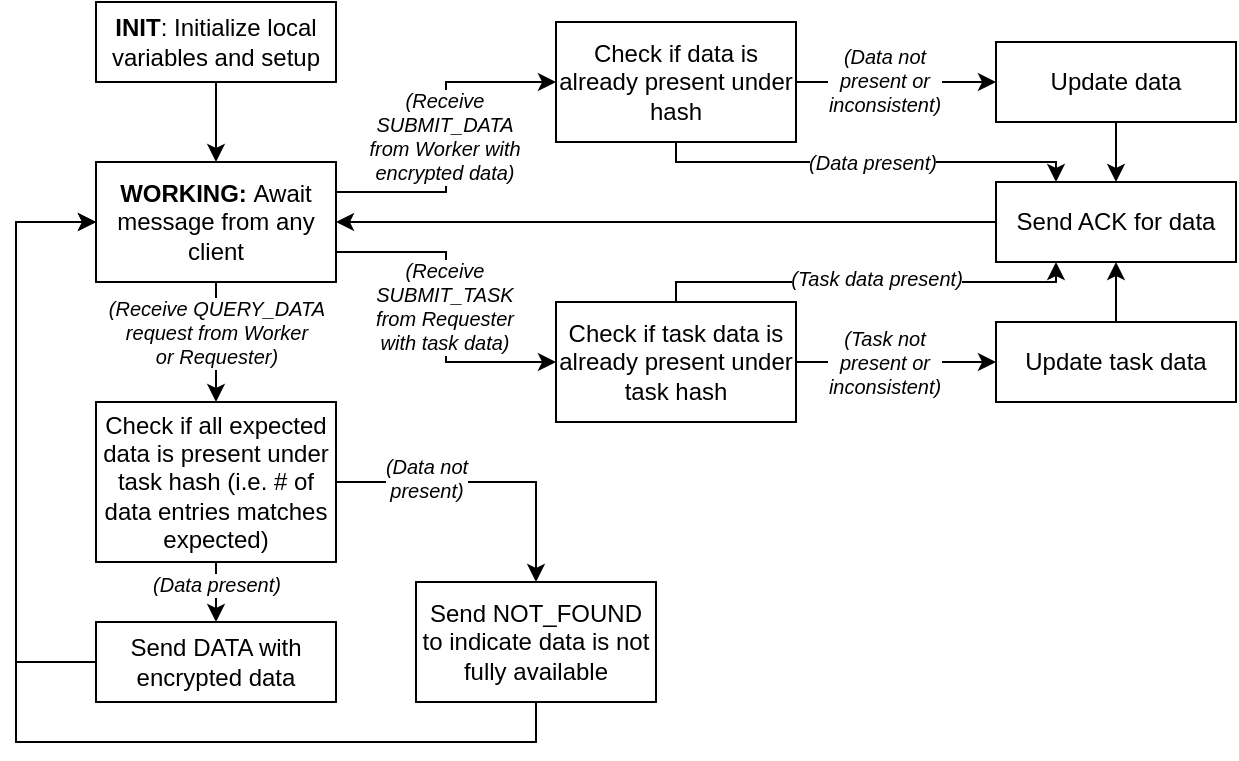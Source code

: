 <mxfile version="23.1.5" type="device">
  <diagram name="Page-1" id="bkfuRXXn7F634Q0itgpS">
    <mxGraphModel dx="819" dy="426" grid="1" gridSize="10" guides="1" tooltips="1" connect="1" arrows="1" fold="1" page="1" pageScale="1" pageWidth="850" pageHeight="1100" math="0" shadow="0">
      <root>
        <mxCell id="0" />
        <mxCell id="1" parent="0" />
        <mxCell id="Ztz0KvG_AUk8K8EOmz-n-142" style="edgeStyle=orthogonalEdgeStyle;rounded=0;orthogonalLoop=1;jettySize=auto;html=1;exitX=1;exitY=0.5;exitDx=0;exitDy=0;entryX=0;entryY=0.5;entryDx=0;entryDy=0;" parent="1" target="Ztz0KvG_AUk8K8EOmz-n-141" edge="1">
          <mxGeometry relative="1" as="geometry">
            <mxPoint x="370" y="530" as="sourcePoint" />
          </mxGeometry>
        </mxCell>
        <mxCell id="Ztz0KvG_AUk8K8EOmz-n-143" value="&lt;div style=&quot;font-size: 10px;&quot;&gt;&lt;font style=&quot;font-size: 10px;&quot;&gt;&lt;i&gt;(Receive initial&lt;br&gt;&lt;/i&gt;&lt;/font&gt;&lt;/div&gt;&lt;div style=&quot;font-size: 10px;&quot;&gt;&lt;font style=&quot;font-size: 10px;&quot;&gt;&lt;i&gt;query from&lt;/i&gt;&lt;/font&gt;&lt;/div&gt;&lt;div style=&quot;font-size: 10px;&quot;&gt;&lt;font style=&quot;font-size: 10px;&quot;&gt;&lt;i&gt;Requester)&lt;br&gt;&lt;/i&gt;&lt;/font&gt;&lt;/div&gt;" style="edgeLabel;html=1;align=center;verticalAlign=middle;resizable=0;points=[];" parent="Ztz0KvG_AUk8K8EOmz-n-142" vertex="1" connectable="0">
          <mxGeometry x="-0.289" y="-1" relative="1" as="geometry">
            <mxPoint x="10" y="-1" as="offset" />
          </mxGeometry>
        </mxCell>
        <mxCell id="hrUg8tfIxs5tt2dFMBXB-127" style="edgeStyle=orthogonalEdgeStyle;rounded=0;orthogonalLoop=1;jettySize=auto;html=1;exitX=1;exitY=0.5;exitDx=0;exitDy=0;entryX=0;entryY=0.5;entryDx=0;entryDy=0;" edge="1" parent="1" target="hrUg8tfIxs5tt2dFMBXB-126">
          <mxGeometry relative="1" as="geometry">
            <mxPoint x="600" y="670" as="sourcePoint" />
          </mxGeometry>
        </mxCell>
        <mxCell id="hrUg8tfIxs5tt2dFMBXB-128" value="&lt;div style=&quot;font-size: 10px;&quot;&gt;&lt;font style=&quot;font-size: 10px;&quot;&gt;&lt;i&gt;(Weights&lt;/i&gt;&lt;/font&gt;&lt;/div&gt;&lt;div style=&quot;font-size: 10px;&quot;&gt;&lt;font style=&quot;font-size: 10px;&quot;&gt;&lt;i&gt;match)&lt;br&gt;&lt;/i&gt;&lt;/font&gt;&lt;/div&gt;" style="edgeLabel;html=1;align=center;verticalAlign=middle;resizable=0;points=[];" vertex="1" connectable="0" parent="hrUg8tfIxs5tt2dFMBXB-127">
          <mxGeometry x="-0.324" relative="1" as="geometry">
            <mxPoint x="9" as="offset" />
          </mxGeometry>
        </mxCell>
        <mxCell id="hrUg8tfIxs5tt2dFMBXB-395" style="edgeStyle=orthogonalEdgeStyle;rounded=0;orthogonalLoop=1;jettySize=auto;html=1;exitX=1;exitY=0.5;exitDx=0;exitDy=0;entryX=0;entryY=0.5;entryDx=0;entryDy=0;" edge="1" parent="1">
          <mxGeometry relative="1" as="geometry">
            <mxPoint x="440" y="730" as="sourcePoint" />
          </mxGeometry>
        </mxCell>
        <mxCell id="hrUg8tfIxs5tt2dFMBXB-396" value="&lt;div style=&quot;font-size: 10px;&quot;&gt;&lt;font style=&quot;font-size: 10px;&quot;&gt;&lt;i&gt;(Receive initial&lt;br&gt;&lt;/i&gt;&lt;/font&gt;&lt;/div&gt;&lt;div style=&quot;font-size: 10px;&quot;&gt;&lt;font style=&quot;font-size: 10px;&quot;&gt;&lt;i&gt;query from&lt;/i&gt;&lt;/font&gt;&lt;/div&gt;&lt;div style=&quot;font-size: 10px;&quot;&gt;&lt;font style=&quot;font-size: 10px;&quot;&gt;&lt;i&gt;Requester)&lt;br&gt;&lt;/i&gt;&lt;/font&gt;&lt;/div&gt;" style="edgeLabel;html=1;align=center;verticalAlign=middle;resizable=0;points=[];" vertex="1" connectable="0" parent="hrUg8tfIxs5tt2dFMBXB-395">
          <mxGeometry x="-0.289" y="-1" relative="1" as="geometry">
            <mxPoint x="10" y="-1" as="offset" />
          </mxGeometry>
        </mxCell>
        <mxCell id="hrUg8tfIxs5tt2dFMBXB-448" style="edgeStyle=orthogonalEdgeStyle;rounded=0;orthogonalLoop=1;jettySize=auto;html=1;exitX=1;exitY=0.5;exitDx=0;exitDy=0;entryX=0;entryY=0.5;entryDx=0;entryDy=0;" edge="1" parent="1">
          <mxGeometry relative="1" as="geometry">
            <mxPoint x="670" y="870" as="sourcePoint" />
          </mxGeometry>
        </mxCell>
        <mxCell id="hrUg8tfIxs5tt2dFMBXB-449" value="&lt;div style=&quot;font-size: 10px;&quot;&gt;&lt;font style=&quot;font-size: 10px;&quot;&gt;&lt;i&gt;(Weights&lt;/i&gt;&lt;/font&gt;&lt;/div&gt;&lt;div style=&quot;font-size: 10px;&quot;&gt;&lt;font style=&quot;font-size: 10px;&quot;&gt;&lt;i&gt;match)&lt;br&gt;&lt;/i&gt;&lt;/font&gt;&lt;/div&gt;" style="edgeLabel;html=1;align=center;verticalAlign=middle;resizable=0;points=[];" vertex="1" connectable="0" parent="hrUg8tfIxs5tt2dFMBXB-448">
          <mxGeometry x="-0.324" relative="1" as="geometry">
            <mxPoint x="9" as="offset" />
          </mxGeometry>
        </mxCell>
        <mxCell id="hrUg8tfIxs5tt2dFMBXB-649" style="edgeStyle=orthogonalEdgeStyle;rounded=0;orthogonalLoop=1;jettySize=auto;html=1;exitX=0.5;exitY=1;exitDx=0;exitDy=0;entryX=0.5;entryY=0;entryDx=0;entryDy=0;" edge="1" parent="1" source="hrUg8tfIxs5tt2dFMBXB-650">
          <mxGeometry relative="1" as="geometry">
            <mxPoint x="470" y="320" as="targetPoint" />
          </mxGeometry>
        </mxCell>
        <mxCell id="hrUg8tfIxs5tt2dFMBXB-650" value="&lt;b&gt;INIT&lt;/b&gt;: Initialize local variables and setup" style="rounded=0;whiteSpace=wrap;html=1;" vertex="1" parent="1">
          <mxGeometry x="410" y="240" width="120" height="40" as="geometry" />
        </mxCell>
        <mxCell id="hrUg8tfIxs5tt2dFMBXB-651" style="edgeStyle=orthogonalEdgeStyle;rounded=0;orthogonalLoop=1;jettySize=auto;html=1;exitX=1;exitY=0.25;exitDx=0;exitDy=0;entryX=0;entryY=0.5;entryDx=0;entryDy=0;" edge="1" parent="1" source="hrUg8tfIxs5tt2dFMBXB-657" target="hrUg8tfIxs5tt2dFMBXB-662">
          <mxGeometry relative="1" as="geometry" />
        </mxCell>
        <mxCell id="hrUg8tfIxs5tt2dFMBXB-652" value="&lt;div style=&quot;font-size: 10px;&quot;&gt;&lt;font style=&quot;font-size: 10px;&quot;&gt;&lt;i&gt;(Receive &lt;br&gt;&lt;/i&gt;&lt;/font&gt;&lt;/div&gt;&lt;div style=&quot;font-size: 10px;&quot;&gt;&lt;font style=&quot;font-size: 10px;&quot;&gt;&lt;i&gt;SUBMIT_DATA&lt;/i&gt;&lt;/font&gt;&lt;/div&gt;&lt;div style=&quot;font-size: 10px;&quot;&gt;&lt;font style=&quot;font-size: 10px;&quot;&gt;&lt;i&gt;from Worker with&lt;/i&gt;&lt;/font&gt;&lt;/div&gt;&lt;div style=&quot;font-size: 10px;&quot;&gt;&lt;font style=&quot;font-size: 10px;&quot;&gt;&lt;i&gt;encrypted data)&lt;br&gt;&lt;/i&gt;&lt;/font&gt;&lt;/div&gt;" style="edgeLabel;html=1;align=center;verticalAlign=middle;resizable=0;points=[];" vertex="1" connectable="0" parent="hrUg8tfIxs5tt2dFMBXB-651">
          <mxGeometry x="-0.236" y="-2" relative="1" as="geometry">
            <mxPoint x="-3" y="-20" as="offset" />
          </mxGeometry>
        </mxCell>
        <mxCell id="hrUg8tfIxs5tt2dFMBXB-653" style="edgeStyle=orthogonalEdgeStyle;rounded=0;orthogonalLoop=1;jettySize=auto;html=1;exitX=1;exitY=0.75;exitDx=0;exitDy=0;entryX=0;entryY=0.5;entryDx=0;entryDy=0;" edge="1" parent="1" source="hrUg8tfIxs5tt2dFMBXB-657" target="hrUg8tfIxs5tt2dFMBXB-671">
          <mxGeometry relative="1" as="geometry" />
        </mxCell>
        <mxCell id="hrUg8tfIxs5tt2dFMBXB-654" value="&lt;div style=&quot;font-size: 10px;&quot;&gt;&lt;font style=&quot;font-size: 10px;&quot;&gt;&lt;i&gt;(Receive &lt;br&gt;&lt;/i&gt;&lt;/font&gt;&lt;/div&gt;&lt;div style=&quot;font-size: 10px;&quot;&gt;&lt;font style=&quot;font-size: 10px;&quot;&gt;&lt;i&gt;SUBMIT_TASK&lt;br&gt;&lt;/i&gt;&lt;/font&gt;&lt;/div&gt;&lt;div style=&quot;font-size: 10px;&quot;&gt;&lt;font style=&quot;font-size: 10px;&quot;&gt;&lt;i&gt;from Requester&lt;/i&gt;&lt;/font&gt;&lt;/div&gt;&lt;div style=&quot;font-size: 10px;&quot;&gt;&lt;font style=&quot;font-size: 10px;&quot;&gt;&lt;i&gt;with task data)&lt;br&gt;&lt;/i&gt;&lt;/font&gt;&lt;/div&gt;" style="edgeLabel;html=1;align=center;verticalAlign=middle;resizable=0;points=[];" vertex="1" connectable="0" parent="hrUg8tfIxs5tt2dFMBXB-653">
          <mxGeometry x="-0.055" y="-1" relative="1" as="geometry">
            <mxPoint y="4" as="offset" />
          </mxGeometry>
        </mxCell>
        <mxCell id="hrUg8tfIxs5tt2dFMBXB-655" style="edgeStyle=orthogonalEdgeStyle;rounded=0;orthogonalLoop=1;jettySize=auto;html=1;exitX=0.5;exitY=1;exitDx=0;exitDy=0;entryX=0.5;entryY=0;entryDx=0;entryDy=0;" edge="1" parent="1" source="hrUg8tfIxs5tt2dFMBXB-657" target="hrUg8tfIxs5tt2dFMBXB-678">
          <mxGeometry relative="1" as="geometry" />
        </mxCell>
        <mxCell id="hrUg8tfIxs5tt2dFMBXB-656" value="&lt;div style=&quot;font-size: 10px;&quot;&gt;&lt;font style=&quot;font-size: 10px;&quot;&gt;&lt;i&gt;(Receive QUERY_DATA&lt;/i&gt;&lt;/font&gt;&lt;/div&gt;&lt;div style=&quot;font-size: 10px;&quot;&gt;&lt;font style=&quot;font-size: 10px;&quot;&gt;&lt;i&gt;request from Worker&lt;/i&gt;&lt;/font&gt;&lt;/div&gt;&lt;div style=&quot;font-size: 10px;&quot;&gt;&lt;font style=&quot;font-size: 10px;&quot;&gt;&lt;i&gt;or Requester)&lt;br&gt;&lt;/i&gt;&lt;/font&gt;&lt;/div&gt;" style="edgeLabel;html=1;align=center;verticalAlign=middle;resizable=0;points=[];" vertex="1" connectable="0" parent="hrUg8tfIxs5tt2dFMBXB-655">
          <mxGeometry x="-0.194" relative="1" as="geometry">
            <mxPoint y="1" as="offset" />
          </mxGeometry>
        </mxCell>
        <mxCell id="hrUg8tfIxs5tt2dFMBXB-657" value="&lt;b&gt;WORKING: &lt;/b&gt;Await message from any client" style="rounded=0;whiteSpace=wrap;html=1;" vertex="1" parent="1">
          <mxGeometry x="410" y="320" width="120" height="60" as="geometry" />
        </mxCell>
        <mxCell id="hrUg8tfIxs5tt2dFMBXB-658" style="edgeStyle=orthogonalEdgeStyle;rounded=0;orthogonalLoop=1;jettySize=auto;html=1;exitX=1;exitY=0.5;exitDx=0;exitDy=0;entryX=0;entryY=0.5;entryDx=0;entryDy=0;" edge="1" parent="1" source="hrUg8tfIxs5tt2dFMBXB-662" target="hrUg8tfIxs5tt2dFMBXB-666">
          <mxGeometry relative="1" as="geometry" />
        </mxCell>
        <mxCell id="hrUg8tfIxs5tt2dFMBXB-659" value="&lt;div style=&quot;font-size: 10px;&quot;&gt;&lt;font style=&quot;font-size: 10px;&quot;&gt;&lt;i&gt;(Data not&lt;/i&gt;&lt;/font&gt;&lt;/div&gt;&lt;div style=&quot;font-size: 10px;&quot;&gt;&lt;font style=&quot;font-size: 10px;&quot;&gt;&lt;i&gt;present or&lt;/i&gt;&lt;/font&gt;&lt;/div&gt;&lt;div style=&quot;font-size: 10px;&quot;&gt;&lt;font style=&quot;font-size: 10px;&quot;&gt;&lt;i&gt;inconsistent)&lt;br&gt;&lt;/i&gt;&lt;/font&gt;&lt;/div&gt;" style="edgeLabel;html=1;align=center;verticalAlign=middle;resizable=0;points=[];" vertex="1" connectable="0" parent="hrUg8tfIxs5tt2dFMBXB-658">
          <mxGeometry x="-0.159" y="1" relative="1" as="geometry">
            <mxPoint x="2" as="offset" />
          </mxGeometry>
        </mxCell>
        <mxCell id="hrUg8tfIxs5tt2dFMBXB-660" style="edgeStyle=orthogonalEdgeStyle;rounded=0;orthogonalLoop=1;jettySize=auto;html=1;exitX=0.5;exitY=1;exitDx=0;exitDy=0;entryX=0.25;entryY=0;entryDx=0;entryDy=0;" edge="1" parent="1" source="hrUg8tfIxs5tt2dFMBXB-662" target="hrUg8tfIxs5tt2dFMBXB-664">
          <mxGeometry relative="1" as="geometry">
            <Array as="points">
              <mxPoint x="700" y="320" />
              <mxPoint x="890" y="320" />
            </Array>
          </mxGeometry>
        </mxCell>
        <mxCell id="hrUg8tfIxs5tt2dFMBXB-661" value="&lt;font style=&quot;font-size: 10px;&quot;&gt;&lt;i&gt;(Data present)&lt;br&gt;&lt;/i&gt;&lt;/font&gt;" style="edgeLabel;html=1;align=center;verticalAlign=middle;resizable=0;points=[];" vertex="1" connectable="0" parent="hrUg8tfIxs5tt2dFMBXB-660">
          <mxGeometry x="-0.424" y="1" relative="1" as="geometry">
            <mxPoint x="47" y="1" as="offset" />
          </mxGeometry>
        </mxCell>
        <mxCell id="hrUg8tfIxs5tt2dFMBXB-662" value="Check if data is already present under hash" style="rounded=0;whiteSpace=wrap;html=1;" vertex="1" parent="1">
          <mxGeometry x="640" y="250" width="120" height="60" as="geometry" />
        </mxCell>
        <mxCell id="hrUg8tfIxs5tt2dFMBXB-663" style="edgeStyle=orthogonalEdgeStyle;rounded=0;orthogonalLoop=1;jettySize=auto;html=1;exitX=0;exitY=0.5;exitDx=0;exitDy=0;entryX=1;entryY=0.5;entryDx=0;entryDy=0;" edge="1" parent="1" source="hrUg8tfIxs5tt2dFMBXB-664" target="hrUg8tfIxs5tt2dFMBXB-657">
          <mxGeometry relative="1" as="geometry" />
        </mxCell>
        <mxCell id="hrUg8tfIxs5tt2dFMBXB-664" value="Send ACK for data" style="rounded=0;whiteSpace=wrap;html=1;" vertex="1" parent="1">
          <mxGeometry x="860" y="330" width="120" height="40" as="geometry" />
        </mxCell>
        <mxCell id="hrUg8tfIxs5tt2dFMBXB-665" style="edgeStyle=orthogonalEdgeStyle;rounded=0;orthogonalLoop=1;jettySize=auto;html=1;exitX=0.5;exitY=1;exitDx=0;exitDy=0;entryX=0.5;entryY=0;entryDx=0;entryDy=0;" edge="1" parent="1" source="hrUg8tfIxs5tt2dFMBXB-666" target="hrUg8tfIxs5tt2dFMBXB-664">
          <mxGeometry relative="1" as="geometry" />
        </mxCell>
        <mxCell id="hrUg8tfIxs5tt2dFMBXB-666" value="Update data" style="rounded=0;whiteSpace=wrap;html=1;" vertex="1" parent="1">
          <mxGeometry x="860" y="260" width="120" height="40" as="geometry" />
        </mxCell>
        <mxCell id="hrUg8tfIxs5tt2dFMBXB-667" value="" style="edgeStyle=orthogonalEdgeStyle;rounded=0;orthogonalLoop=1;jettySize=auto;html=1;" edge="1" parent="1" source="hrUg8tfIxs5tt2dFMBXB-671" target="hrUg8tfIxs5tt2dFMBXB-673">
          <mxGeometry relative="1" as="geometry" />
        </mxCell>
        <mxCell id="hrUg8tfIxs5tt2dFMBXB-668" value="&lt;div style=&quot;font-size: 10px;&quot;&gt;&lt;font style=&quot;font-size: 10px;&quot;&gt;&lt;i&gt;(Task not&lt;/i&gt;&lt;/font&gt;&lt;/div&gt;&lt;div style=&quot;font-size: 10px;&quot;&gt;&lt;font style=&quot;font-size: 10px;&quot;&gt;&lt;i&gt;present or&lt;/i&gt;&lt;/font&gt;&lt;/div&gt;&lt;div style=&quot;font-size: 10px;&quot;&gt;&lt;font style=&quot;font-size: 10px;&quot;&gt;&lt;i&gt;inconsistent)&lt;br&gt;&lt;/i&gt;&lt;/font&gt;&lt;/div&gt;" style="edgeLabel;html=1;align=center;verticalAlign=middle;resizable=0;points=[];" vertex="1" connectable="0" parent="hrUg8tfIxs5tt2dFMBXB-667">
          <mxGeometry x="-0.182" relative="1" as="geometry">
            <mxPoint x="3" as="offset" />
          </mxGeometry>
        </mxCell>
        <mxCell id="hrUg8tfIxs5tt2dFMBXB-669" style="edgeStyle=orthogonalEdgeStyle;rounded=0;orthogonalLoop=1;jettySize=auto;html=1;exitX=0.5;exitY=0;exitDx=0;exitDy=0;entryX=0.25;entryY=1;entryDx=0;entryDy=0;" edge="1" parent="1" source="hrUg8tfIxs5tt2dFMBXB-671" target="hrUg8tfIxs5tt2dFMBXB-664">
          <mxGeometry relative="1" as="geometry">
            <Array as="points">
              <mxPoint x="700" y="380" />
              <mxPoint x="890" y="380" />
            </Array>
          </mxGeometry>
        </mxCell>
        <mxCell id="hrUg8tfIxs5tt2dFMBXB-670" value="&lt;font style=&quot;font-size: 10px;&quot;&gt;&lt;i&gt;(Task data present)&lt;br&gt;&lt;/i&gt;&lt;/font&gt;" style="edgeLabel;html=1;align=center;verticalAlign=middle;resizable=0;points=[];" vertex="1" connectable="0" parent="hrUg8tfIxs5tt2dFMBXB-669">
          <mxGeometry x="-0.216" y="-1" relative="1" as="geometry">
            <mxPoint x="27" y="-3" as="offset" />
          </mxGeometry>
        </mxCell>
        <mxCell id="hrUg8tfIxs5tt2dFMBXB-671" value="Check if task data is already present under task hash" style="rounded=0;whiteSpace=wrap;html=1;" vertex="1" parent="1">
          <mxGeometry x="640" y="390" width="120" height="60" as="geometry" />
        </mxCell>
        <mxCell id="hrUg8tfIxs5tt2dFMBXB-672" style="edgeStyle=orthogonalEdgeStyle;rounded=0;orthogonalLoop=1;jettySize=auto;html=1;exitX=0.5;exitY=0;exitDx=0;exitDy=0;entryX=0.5;entryY=1;entryDx=0;entryDy=0;" edge="1" parent="1" source="hrUg8tfIxs5tt2dFMBXB-673" target="hrUg8tfIxs5tt2dFMBXB-664">
          <mxGeometry relative="1" as="geometry" />
        </mxCell>
        <mxCell id="hrUg8tfIxs5tt2dFMBXB-673" value="Update task data" style="rounded=0;whiteSpace=wrap;html=1;" vertex="1" parent="1">
          <mxGeometry x="860" y="400" width="120" height="40" as="geometry" />
        </mxCell>
        <mxCell id="hrUg8tfIxs5tt2dFMBXB-674" style="edgeStyle=orthogonalEdgeStyle;rounded=0;orthogonalLoop=1;jettySize=auto;html=1;exitX=0.5;exitY=1;exitDx=0;exitDy=0;entryX=0.5;entryY=0;entryDx=0;entryDy=0;" edge="1" parent="1" source="hrUg8tfIxs5tt2dFMBXB-678" target="hrUg8tfIxs5tt2dFMBXB-680">
          <mxGeometry relative="1" as="geometry" />
        </mxCell>
        <mxCell id="hrUg8tfIxs5tt2dFMBXB-675" value="&lt;div style=&quot;font-size: 10px;&quot;&gt;&lt;font style=&quot;font-size: 10px;&quot;&gt;&lt;i&gt;(Data present)&lt;br&gt;&lt;/i&gt;&lt;/font&gt;&lt;/div&gt;" style="edgeLabel;html=1;align=center;verticalAlign=middle;resizable=0;points=[];" vertex="1" connectable="0" parent="hrUg8tfIxs5tt2dFMBXB-674">
          <mxGeometry x="-0.034" y="-1" relative="1" as="geometry">
            <mxPoint x="1" y="-4" as="offset" />
          </mxGeometry>
        </mxCell>
        <mxCell id="hrUg8tfIxs5tt2dFMBXB-676" style="edgeStyle=orthogonalEdgeStyle;rounded=0;orthogonalLoop=1;jettySize=auto;html=1;exitX=1;exitY=0.5;exitDx=0;exitDy=0;entryX=0.5;entryY=0;entryDx=0;entryDy=0;" edge="1" parent="1" source="hrUg8tfIxs5tt2dFMBXB-678" target="hrUg8tfIxs5tt2dFMBXB-682">
          <mxGeometry relative="1" as="geometry" />
        </mxCell>
        <mxCell id="hrUg8tfIxs5tt2dFMBXB-677" value="&lt;div style=&quot;font-size: 10px;&quot;&gt;&lt;font style=&quot;font-size: 10px;&quot;&gt;&lt;i&gt;(Data not&lt;/i&gt;&lt;/font&gt;&lt;/div&gt;&lt;div style=&quot;font-size: 10px;&quot;&gt;&lt;font style=&quot;font-size: 10px;&quot;&gt;&lt;i&gt;present)&lt;br&gt;&lt;/i&gt;&lt;/font&gt;&lt;/div&gt;" style="edgeLabel;html=1;align=center;verticalAlign=middle;resizable=0;points=[];" vertex="1" connectable="0" parent="hrUg8tfIxs5tt2dFMBXB-676">
          <mxGeometry x="-0.262" y="-2" relative="1" as="geometry">
            <mxPoint x="-11" y="-4" as="offset" />
          </mxGeometry>
        </mxCell>
        <mxCell id="hrUg8tfIxs5tt2dFMBXB-678" value="Check if all expected data is present under task hash (i.e. # of data entries matches expected)" style="rounded=0;whiteSpace=wrap;html=1;" vertex="1" parent="1">
          <mxGeometry x="410" y="440" width="120" height="80" as="geometry" />
        </mxCell>
        <mxCell id="hrUg8tfIxs5tt2dFMBXB-679" style="edgeStyle=orthogonalEdgeStyle;rounded=0;orthogonalLoop=1;jettySize=auto;html=1;exitX=0;exitY=0.5;exitDx=0;exitDy=0;entryX=0;entryY=0.5;entryDx=0;entryDy=0;" edge="1" parent="1" source="hrUg8tfIxs5tt2dFMBXB-680" target="hrUg8tfIxs5tt2dFMBXB-657">
          <mxGeometry relative="1" as="geometry">
            <Array as="points">
              <mxPoint x="370" y="570" />
              <mxPoint x="370" y="350" />
            </Array>
          </mxGeometry>
        </mxCell>
        <mxCell id="hrUg8tfIxs5tt2dFMBXB-680" value="Send DATA with encrypted data" style="rounded=0;whiteSpace=wrap;html=1;" vertex="1" parent="1">
          <mxGeometry x="410" y="550" width="120" height="40" as="geometry" />
        </mxCell>
        <mxCell id="hrUg8tfIxs5tt2dFMBXB-681" style="edgeStyle=orthogonalEdgeStyle;rounded=0;orthogonalLoop=1;jettySize=auto;html=1;exitX=0.5;exitY=1;exitDx=0;exitDy=0;entryX=0;entryY=0.5;entryDx=0;entryDy=0;" edge="1" parent="1" source="hrUg8tfIxs5tt2dFMBXB-682" target="hrUg8tfIxs5tt2dFMBXB-657">
          <mxGeometry relative="1" as="geometry">
            <Array as="points">
              <mxPoint x="630" y="610" />
              <mxPoint x="370" y="610" />
              <mxPoint x="370" y="350" />
            </Array>
          </mxGeometry>
        </mxCell>
        <mxCell id="hrUg8tfIxs5tt2dFMBXB-682" value="Send NOT_FOUND to indicate data is not fully available " style="rounded=0;whiteSpace=wrap;html=1;" vertex="1" parent="1">
          <mxGeometry x="570" y="530" width="120" height="60" as="geometry" />
        </mxCell>
        <mxCell id="hrUg8tfIxs5tt2dFMBXB-683" style="edgeStyle=orthogonalEdgeStyle;rounded=0;orthogonalLoop=1;jettySize=auto;html=1;exitX=1;exitY=0.5;exitDx=0;exitDy=0;entryX=0;entryY=0.5;entryDx=0;entryDy=0;" edge="1" parent="1">
          <mxGeometry relative="1" as="geometry">
            <mxPoint x="140" y="990" as="sourcePoint" />
          </mxGeometry>
        </mxCell>
        <mxCell id="hrUg8tfIxs5tt2dFMBXB-684" value="&lt;div style=&quot;font-size: 10px;&quot;&gt;&lt;font style=&quot;font-size: 10px;&quot;&gt;&lt;i&gt;(Receive initial&lt;br&gt;&lt;/i&gt;&lt;/font&gt;&lt;/div&gt;&lt;div style=&quot;font-size: 10px;&quot;&gt;&lt;font style=&quot;font-size: 10px;&quot;&gt;&lt;i&gt;query from&lt;/i&gt;&lt;/font&gt;&lt;/div&gt;&lt;div style=&quot;font-size: 10px;&quot;&gt;&lt;font style=&quot;font-size: 10px;&quot;&gt;&lt;i&gt;Requester)&lt;br&gt;&lt;/i&gt;&lt;/font&gt;&lt;/div&gt;" style="edgeLabel;html=1;align=center;verticalAlign=middle;resizable=0;points=[];" vertex="1" connectable="0" parent="hrUg8tfIxs5tt2dFMBXB-683">
          <mxGeometry x="-0.289" y="-1" relative="1" as="geometry">
            <mxPoint x="10" y="-1" as="offset" />
          </mxGeometry>
        </mxCell>
        <mxCell id="hrUg8tfIxs5tt2dFMBXB-685" style="edgeStyle=orthogonalEdgeStyle;rounded=0;orthogonalLoop=1;jettySize=auto;html=1;exitX=1;exitY=0.5;exitDx=0;exitDy=0;entryX=0;entryY=0.5;entryDx=0;entryDy=0;" edge="1" parent="1">
          <mxGeometry relative="1" as="geometry">
            <mxPoint x="370" y="1130" as="sourcePoint" />
          </mxGeometry>
        </mxCell>
        <mxCell id="hrUg8tfIxs5tt2dFMBXB-686" value="&lt;div style=&quot;font-size: 10px;&quot;&gt;&lt;font style=&quot;font-size: 10px;&quot;&gt;&lt;i&gt;(Weights&lt;/i&gt;&lt;/font&gt;&lt;/div&gt;&lt;div style=&quot;font-size: 10px;&quot;&gt;&lt;font style=&quot;font-size: 10px;&quot;&gt;&lt;i&gt;match)&lt;br&gt;&lt;/i&gt;&lt;/font&gt;&lt;/div&gt;" style="edgeLabel;html=1;align=center;verticalAlign=middle;resizable=0;points=[];" vertex="1" connectable="0" parent="hrUg8tfIxs5tt2dFMBXB-685">
          <mxGeometry x="-0.324" relative="1" as="geometry">
            <mxPoint x="9" as="offset" />
          </mxGeometry>
        </mxCell>
        <mxCell id="hrUg8tfIxs5tt2dFMBXB-701" style="edgeStyle=orthogonalEdgeStyle;rounded=0;orthogonalLoop=1;jettySize=auto;html=1;exitX=1;exitY=0.5;exitDx=0;exitDy=0;entryX=0;entryY=0.5;entryDx=0;entryDy=0;" edge="1" parent="1">
          <mxGeometry relative="1" as="geometry">
            <mxPoint x="210" y="1190" as="sourcePoint" />
          </mxGeometry>
        </mxCell>
        <mxCell id="hrUg8tfIxs5tt2dFMBXB-702" value="&lt;div style=&quot;font-size: 10px;&quot;&gt;&lt;font style=&quot;font-size: 10px;&quot;&gt;&lt;i&gt;(Receive initial&lt;br&gt;&lt;/i&gt;&lt;/font&gt;&lt;/div&gt;&lt;div style=&quot;font-size: 10px;&quot;&gt;&lt;font style=&quot;font-size: 10px;&quot;&gt;&lt;i&gt;query from&lt;/i&gt;&lt;/font&gt;&lt;/div&gt;&lt;div style=&quot;font-size: 10px;&quot;&gt;&lt;font style=&quot;font-size: 10px;&quot;&gt;&lt;i&gt;Requester)&lt;br&gt;&lt;/i&gt;&lt;/font&gt;&lt;/div&gt;" style="edgeLabel;html=1;align=center;verticalAlign=middle;resizable=0;points=[];" vertex="1" connectable="0" parent="hrUg8tfIxs5tt2dFMBXB-701">
          <mxGeometry x="-0.289" y="-1" relative="1" as="geometry">
            <mxPoint x="10" y="-1" as="offset" />
          </mxGeometry>
        </mxCell>
        <mxCell id="hrUg8tfIxs5tt2dFMBXB-754" style="edgeStyle=orthogonalEdgeStyle;rounded=0;orthogonalLoop=1;jettySize=auto;html=1;exitX=1;exitY=0.5;exitDx=0;exitDy=0;entryX=0;entryY=0.5;entryDx=0;entryDy=0;" edge="1" parent="1">
          <mxGeometry relative="1" as="geometry">
            <mxPoint x="440" y="1330" as="sourcePoint" />
          </mxGeometry>
        </mxCell>
        <mxCell id="hrUg8tfIxs5tt2dFMBXB-755" value="&lt;div style=&quot;font-size: 10px;&quot;&gt;&lt;font style=&quot;font-size: 10px;&quot;&gt;&lt;i&gt;(Weights&lt;/i&gt;&lt;/font&gt;&lt;/div&gt;&lt;div style=&quot;font-size: 10px;&quot;&gt;&lt;font style=&quot;font-size: 10px;&quot;&gt;&lt;i&gt;match)&lt;br&gt;&lt;/i&gt;&lt;/font&gt;&lt;/div&gt;" style="edgeLabel;html=1;align=center;verticalAlign=middle;resizable=0;points=[];" vertex="1" connectable="0" parent="hrUg8tfIxs5tt2dFMBXB-754">
          <mxGeometry x="-0.324" relative="1" as="geometry">
            <mxPoint x="9" as="offset" />
          </mxGeometry>
        </mxCell>
      </root>
    </mxGraphModel>
  </diagram>
</mxfile>
